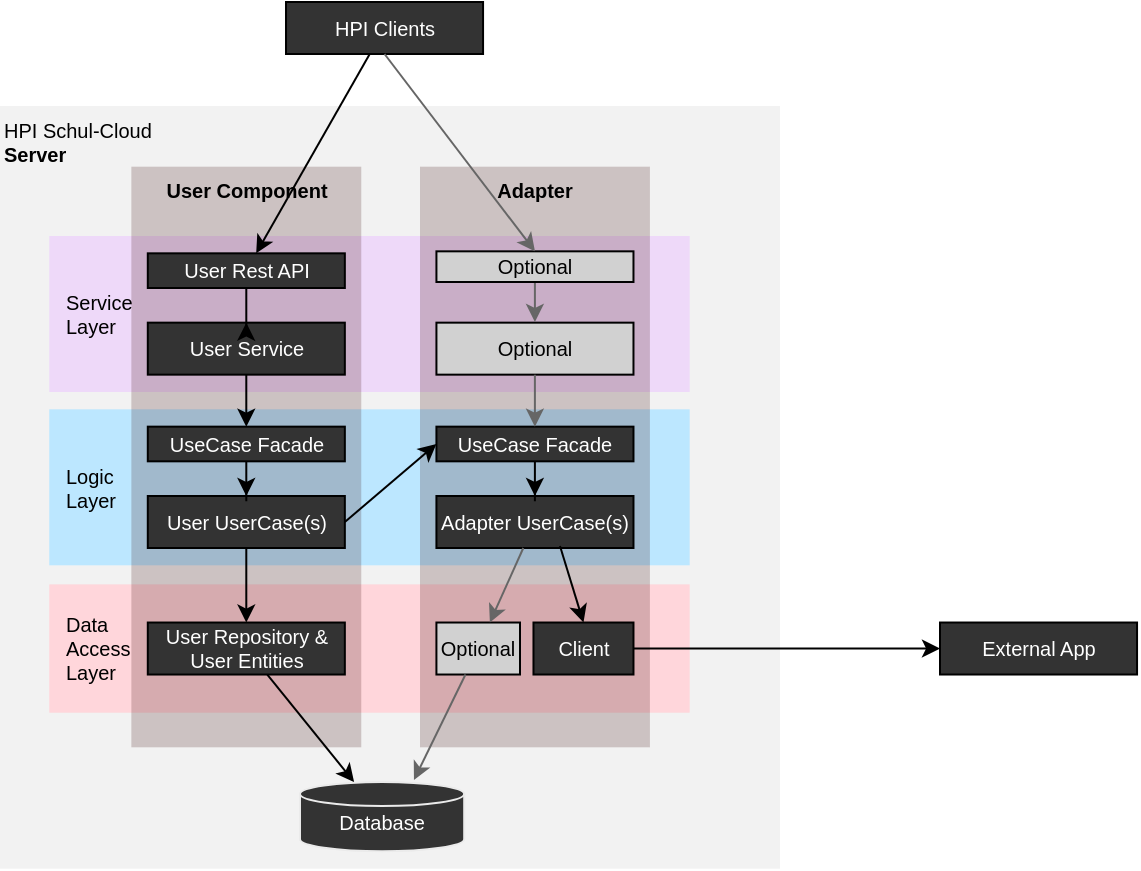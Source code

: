 <mxfile version="13.6.6" type="atlas"><mxAtlasLibraries/><diagram id="RrnGyhTox1kCKPTknkRC" name="Seite-1"><mxGraphModel dx="3669" dy="1324" grid="1" gridSize="10" guides="1" tooltips="1" connect="1" arrows="1" fold="1" page="0" pageScale="1" pageWidth="827" pageHeight="1169" math="0" shadow="0"><root><mxCell id="0"/><mxCell id="1" parent="0"/><mxCell id="rid1xrD-9KdfzVZvJYU5-9" value="HPI Schul-Cloud &lt;br style=&quot;font-size: 10px;&quot;&gt;&lt;b style=&quot;font-size: 10px;&quot;&gt;Server&lt;/b&gt;" style="rounded=0;whiteSpace=wrap;html=1;fontSize=10;align=left;verticalAlign=top;strokeColor=none;fillColor=#F2F2F2;" parent="1" vertex="1"><mxGeometry x="-2360" y="2" width="390" height="381.33" as="geometry"/></mxCell><mxCell id="rid1xrD-9KdfzVZvJYU5-10" value="Logic &lt;br style=&quot;font-size: 10px;&quot;&gt;Layer" style="rounded=0;whiteSpace=wrap;html=1;align=left;spacingLeft=6;strokeColor=none;fillColor=#BCE7FF;fontSize=10;" parent="1" vertex="1"><mxGeometry x="-2335.368" y="153.665" width="320.211" height="77.999" as="geometry"/></mxCell><mxCell id="rid1xrD-9KdfzVZvJYU5-11" value="Service&lt;br style=&quot;font-size: 10px;&quot;&gt;Layer" style="rounded=0;whiteSpace=wrap;html=1;align=left;spacingLeft=6;strokeColor=none;fillColor=#EED9F9;fontSize=10;" parent="1" vertex="1"><mxGeometry x="-2335.368" y="66.999" width="320.211" height="77.999" as="geometry"/></mxCell><mxCell id="rid1xrD-9KdfzVZvJYU5-12" value="Data&lt;br style=&quot;font-size: 10px;&quot;&gt;Access&lt;br style=&quot;font-size: 10px;&quot;&gt;Layer" style="rounded=0;whiteSpace=wrap;html=1;align=left;spacingLeft=6;strokeColor=none;fillColor=#FFD6DB;fontSize=10;" parent="1" vertex="1"><mxGeometry x="-2335.368" y="241.198" width="320.211" height="64.133" as="geometry"/></mxCell><mxCell id="rid1xrD-9KdfzVZvJYU5-13" value="User Component" style="rounded=0;whiteSpace=wrap;html=1;align=center;opacity=20;fillColor=#330000;labelPosition=center;verticalLabelPosition=middle;verticalAlign=top;fontStyle=1;fontSize=10;strokeColor=none;" parent="1" vertex="1"><mxGeometry x="-2294.316" y="32.333" width="114.947" height="290.331" as="geometry"/></mxCell><mxCell id="rid1xrD-9KdfzVZvJYU5-14" style="edgeStyle=orthogonalEdgeStyle;rounded=0;orthogonalLoop=1;jettySize=auto;html=1;exitX=0.5;exitY=1;exitDx=0;exitDy=0;fontSize=10;" parent="1" edge="1"><mxGeometry relative="1" as="geometry"><mxPoint x="-2180.189" y="228.198" as="sourcePoint"/><mxPoint x="-2180.189" y="228.198" as="targetPoint"/></mxGeometry></mxCell><mxCell id="rid1xrD-9KdfzVZvJYU5-16" value="User Service" style="rounded=0;whiteSpace=wrap;html=1;align=center;fillColor=#333333;fontColor=#FFFFFF;fontSize=10;" parent="1" vertex="1"><mxGeometry x="-2286.105" y="110.332" width="98.526" height="26.0" as="geometry"/></mxCell><mxCell id="rid1xrD-9KdfzVZvJYU5-17" style="edgeStyle=orthogonalEdgeStyle;rounded=0;orthogonalLoop=1;jettySize=auto;html=1;entryX=0.5;entryY=0;entryDx=0;entryDy=0;fontSize=10;" parent="1" source="rid1xrD-9KdfzVZvJYU5-18" target="rid1xrD-9KdfzVZvJYU5-16" edge="1"><mxGeometry relative="1" as="geometry"/></mxCell><mxCell id="rid1xrD-9KdfzVZvJYU5-18" value="User Rest API" style="rounded=0;whiteSpace=wrap;html=1;align=center;fillColor=#333333;fontColor=#FFFFFF;fontSize=10;" parent="1" vertex="1"><mxGeometry x="-2286.105" y="75.666" width="98.526" height="17.333" as="geometry"/></mxCell><mxCell id="rid1xrD-9KdfzVZvJYU5-20" value="User UserCase(s)" style="rounded=0;whiteSpace=wrap;html=1;align=center;fillColor=#333333;fontColor=#FFFFFF;fontSize=10;" parent="1" vertex="1"><mxGeometry x="-2286.105" y="196.998" width="98.526" height="26.0" as="geometry"/></mxCell><mxCell id="rid1xrD-9KdfzVZvJYU5-21" style="edgeStyle=orthogonalEdgeStyle;rounded=0;orthogonalLoop=1;jettySize=auto;html=1;fontSize=10;" parent="1" source="rid1xrD-9KdfzVZvJYU5-22" target="rid1xrD-9KdfzVZvJYU5-20" edge="1"><mxGeometry relative="1" as="geometry"/></mxCell><mxCell id="rid1xrD-9KdfzVZvJYU5-22" value="UseCase Facade" style="rounded=0;whiteSpace=wrap;html=1;align=center;fillColor=#333333;fontColor=#FFFFFF;fontSize=10;" parent="1" vertex="1"><mxGeometry x="-2286.105" y="162.332" width="98.526" height="17.333" as="geometry"/></mxCell><mxCell id="rid1xrD-9KdfzVZvJYU5-15" style="edgeStyle=orthogonalEdgeStyle;rounded=0;orthogonalLoop=1;jettySize=auto;html=1;fontSize=10;" parent="1" source="rid1xrD-9KdfzVZvJYU5-16" target="rid1xrD-9KdfzVZvJYU5-22" edge="1"><mxGeometry relative="1" as="geometry"/></mxCell><mxCell id="rid1xrD-9KdfzVZvJYU5-24" value="User Repository &amp;amp; User Entities" style="rounded=0;whiteSpace=wrap;html=1;align=center;fillColor=#333333;fontColor=#FFFFFF;fontSize=10;" parent="1" vertex="1"><mxGeometry x="-2286.105" y="260.264" width="98.526" height="26.0" as="geometry"/></mxCell><mxCell id="rid1xrD-9KdfzVZvJYU5-19" style="edgeStyle=orthogonalEdgeStyle;rounded=0;orthogonalLoop=1;jettySize=auto;html=1;fontSize=10;" parent="1" source="rid1xrD-9KdfzVZvJYU5-20" target="rid1xrD-9KdfzVZvJYU5-24" edge="1"><mxGeometry relative="1" as="geometry"/></mxCell><mxCell id="rid1xrD-9KdfzVZvJYU5-31" style="rounded=0;orthogonalLoop=1;jettySize=auto;html=1;fontSize=10;fontColor=#FFFFFF;" parent="1" source="rid1xrD-9KdfzVZvJYU5-32" target="rid1xrD-9KdfzVZvJYU5-18" edge="1"><mxGeometry relative="1" as="geometry"/></mxCell><mxCell id="rid1xrD-9KdfzVZvJYU5-32" value="HPI Clients" style="rounded=0;whiteSpace=wrap;html=1;align=center;fillColor=#333333;fontColor=#FFFFFF;fontSize=10;" parent="1" vertex="1"><mxGeometry x="-2216.995" y="-50" width="98.526" height="26.0" as="geometry"/></mxCell><mxCell id="rid1xrD-9KdfzVZvJYU5-34" value="External App" style="rounded=0;whiteSpace=wrap;html=1;align=center;fillColor=#333333;fontColor=#FFFFFF;fontSize=10;" parent="1" vertex="1"><mxGeometry x="-1889.999" y="260.26" width="98.526" height="26.0" as="geometry"/></mxCell><mxCell id="rid1xrD-9KdfzVZvJYU5-35" value="Database" style="shape=cylinder2;whiteSpace=wrap;html=1;boundedLbl=1;backgroundOutline=1;size=6;rounded=0;fillColor=#333333;fontSize=10;fontColor=#FFFFFF;align=center;strokeColor=#EBEBEB;verticalAlign=middle;spacingTop=6;" parent="1" vertex="1"><mxGeometry x="-2210.005" y="339.997" width="82.105" height="34.666" as="geometry"/></mxCell><mxCell id="rid1xrD-9KdfzVZvJYU5-23" style="rounded=0;orthogonalLoop=1;jettySize=auto;html=1;fontSize=10;fontColor=#FFFFFF;" parent="1" source="rid1xrD-9KdfzVZvJYU5-24" target="rid1xrD-9KdfzVZvJYU5-35" edge="1"><mxGeometry relative="1" as="geometry"/></mxCell><mxCell id="Fus3DvZ1-m1Sr0gMHwkZ-1" value="Adapter" style="rounded=0;whiteSpace=wrap;html=1;align=center;opacity=20;fillColor=#330000;labelPosition=center;verticalLabelPosition=middle;verticalAlign=top;fontStyle=1;fontSize=10;strokeColor=none;" parent="1" vertex="1"><mxGeometry x="-2149.996" y="32.333" width="114.947" height="290.331" as="geometry"/></mxCell><mxCell id="Fus3DvZ1-m1Sr0gMHwkZ-2" style="edgeStyle=orthogonalEdgeStyle;rounded=0;orthogonalLoop=1;jettySize=auto;html=1;exitX=0.5;exitY=1;exitDx=0;exitDy=0;fontSize=10;" parent="1" edge="1"><mxGeometry relative="1" as="geometry"><mxPoint x="-2035.869" y="228.198" as="sourcePoint"/><mxPoint x="-2035.869" y="228.198" as="targetPoint"/></mxGeometry></mxCell><mxCell id="Fus3DvZ1-m1Sr0gMHwkZ-3" value="Optional" style="rounded=0;whiteSpace=wrap;html=1;align=center;fontSize=10;fillColor=#D1D1D1;" parent="1" vertex="1"><mxGeometry x="-2141.785" y="110.332" width="98.526" height="26.0" as="geometry"/></mxCell><mxCell id="Fus3DvZ1-m1Sr0gMHwkZ-4" style="edgeStyle=orthogonalEdgeStyle;rounded=0;orthogonalLoop=1;jettySize=auto;html=1;entryX=0.5;entryY=0;entryDx=0;entryDy=0;fontSize=10;strokeColor=#666666;" parent="1" source="Fus3DvZ1-m1Sr0gMHwkZ-5" target="Fus3DvZ1-m1Sr0gMHwkZ-3" edge="1"><mxGeometry relative="1" as="geometry"/></mxCell><mxCell id="Fus3DvZ1-m1Sr0gMHwkZ-5" value="Optional" style="rounded=0;whiteSpace=wrap;html=1;align=center;fontSize=10;fillColor=#D1D1D1;" parent="1" vertex="1"><mxGeometry x="-2141.785" y="74.666" width="98.526" height="15.333" as="geometry"/></mxCell><mxCell id="Fus3DvZ1-m1Sr0gMHwkZ-6" value="Adapter UserCase(s)" style="rounded=0;whiteSpace=wrap;html=1;align=center;fillColor=#333333;fontColor=#FFFFFF;fontSize=10;" parent="1" vertex="1"><mxGeometry x="-2141.785" y="196.998" width="98.526" height="26.0" as="geometry"/></mxCell><mxCell id="Fus3DvZ1-m1Sr0gMHwkZ-7" style="edgeStyle=orthogonalEdgeStyle;rounded=0;orthogonalLoop=1;jettySize=auto;html=1;fontSize=10;" parent="1" source="Fus3DvZ1-m1Sr0gMHwkZ-8" target="Fus3DvZ1-m1Sr0gMHwkZ-6" edge="1"><mxGeometry relative="1" as="geometry"/></mxCell><mxCell id="Fus3DvZ1-m1Sr0gMHwkZ-8" value="UseCase Facade" style="rounded=0;whiteSpace=wrap;html=1;align=center;fillColor=#333333;fontColor=#FFFFFF;fontSize=10;" parent="1" vertex="1"><mxGeometry x="-2141.785" y="162.332" width="98.526" height="17.333" as="geometry"/></mxCell><mxCell id="Fus3DvZ1-m1Sr0gMHwkZ-9" style="edgeStyle=orthogonalEdgeStyle;rounded=0;orthogonalLoop=1;jettySize=auto;html=1;fontSize=10;strokeColor=#666666;" parent="1" source="Fus3DvZ1-m1Sr0gMHwkZ-3" target="Fus3DvZ1-m1Sr0gMHwkZ-8" edge="1"><mxGeometry relative="1" as="geometry"/></mxCell><mxCell id="Fus3DvZ1-m1Sr0gMHwkZ-10" value="Optional" style="rounded=0;whiteSpace=wrap;html=1;align=center;fontSize=10;fillColor=#D1D1D1;" parent="1" vertex="1"><mxGeometry x="-2141.79" y="260.26" width="41.79" height="26" as="geometry"/></mxCell><mxCell id="Fus3DvZ1-m1Sr0gMHwkZ-11" style="rounded=0;orthogonalLoop=1;jettySize=auto;html=1;fontSize=10;strokeColor=#666666;" parent="1" source="Fus3DvZ1-m1Sr0gMHwkZ-6" target="Fus3DvZ1-m1Sr0gMHwkZ-10" edge="1"><mxGeometry relative="1" as="geometry"><mxPoint x="-2122" y="220" as="sourcePoint"/></mxGeometry></mxCell><mxCell id="Fus3DvZ1-m1Sr0gMHwkZ-13" style="rounded=0;orthogonalLoop=1;jettySize=auto;html=1;fontSize=10;fontColor=#FFFFFF;entryX=0.694;entryY=-0.029;entryDx=0;entryDy=0;entryPerimeter=0;strokeColor=#666666;" parent="1" source="Fus3DvZ1-m1Sr0gMHwkZ-10" target="rid1xrD-9KdfzVZvJYU5-35" edge="1"><mxGeometry relative="1" as="geometry"><mxPoint x="-2092.522" y="339.997" as="targetPoint"/></mxGeometry></mxCell><mxCell id="Fus3DvZ1-m1Sr0gMHwkZ-14" style="edgeStyle=orthogonalEdgeStyle;rounded=0;orthogonalLoop=1;jettySize=auto;html=1;fontSize=10;exitX=1;exitY=0.5;exitDx=0;exitDy=0;" parent="1" source="lsj-2lUDBTn6xW6PgCjQ-1" target="rid1xrD-9KdfzVZvJYU5-34" edge="1"><mxGeometry relative="1" as="geometry"><mxPoint x="-1931" y="420" as="sourcePoint"/><mxPoint x="-2082.5" y="270.264" as="targetPoint"/></mxGeometry></mxCell><mxCell id="Fus3DvZ1-m1Sr0gMHwkZ-15" style="rounded=0;orthogonalLoop=1;jettySize=auto;html=1;fontSize=10;exitX=1;exitY=0.5;exitDx=0;exitDy=0;entryX=0;entryY=0.5;entryDx=0;entryDy=0;" parent="1" source="rid1xrD-9KdfzVZvJYU5-20" target="Fus3DvZ1-m1Sr0gMHwkZ-8" edge="1"><mxGeometry relative="1" as="geometry"><mxPoint x="-2033.259" y="219.998" as="sourcePoint"/><mxPoint x="-1920.7" y="-14.0" as="targetPoint"/></mxGeometry></mxCell><mxCell id="Fus3DvZ1-m1Sr0gMHwkZ-16" style="rounded=0;orthogonalLoop=1;jettySize=auto;html=1;fontSize=10;fontColor=#FFFFFF;exitX=0.5;exitY=1;exitDx=0;exitDy=0;entryX=0.5;entryY=0;entryDx=0;entryDy=0;strokeColor=#666666;" parent="1" source="rid1xrD-9KdfzVZvJYU5-32" target="Fus3DvZ1-m1Sr0gMHwkZ-5" edge="1"><mxGeometry relative="1" as="geometry"><mxPoint x="-2226.842" y="-14.0" as="sourcePoint"/><mxPoint x="-2226.842" y="85.666" as="targetPoint"/></mxGeometry></mxCell><mxCell id="lsj-2lUDBTn6xW6PgCjQ-1" value="Client" style="rounded=0;whiteSpace=wrap;html=1;align=center;fillColor=#333333;fontColor=#FFFFFF;fontSize=10;" vertex="1" parent="1"><mxGeometry x="-2093.26" y="260.26" width="50" height="26" as="geometry"/></mxCell><mxCell id="lsj-2lUDBTn6xW6PgCjQ-2" style="rounded=0;orthogonalLoop=1;jettySize=auto;html=1;fontSize=10;exitX=0.627;exitY=0.962;exitDx=0;exitDy=0;entryX=0.5;entryY=0;entryDx=0;entryDy=0;exitPerimeter=0;" edge="1" parent="1" source="Fus3DvZ1-m1Sr0gMHwkZ-6" target="lsj-2lUDBTn6xW6PgCjQ-1"><mxGeometry relative="1" as="geometry"><mxPoint x="-2226.8" y="232.998" as="sourcePoint"/><mxPoint x="-2226.8" y="270.264" as="targetPoint"/></mxGeometry></mxCell></root></mxGraphModel></diagram></mxfile>